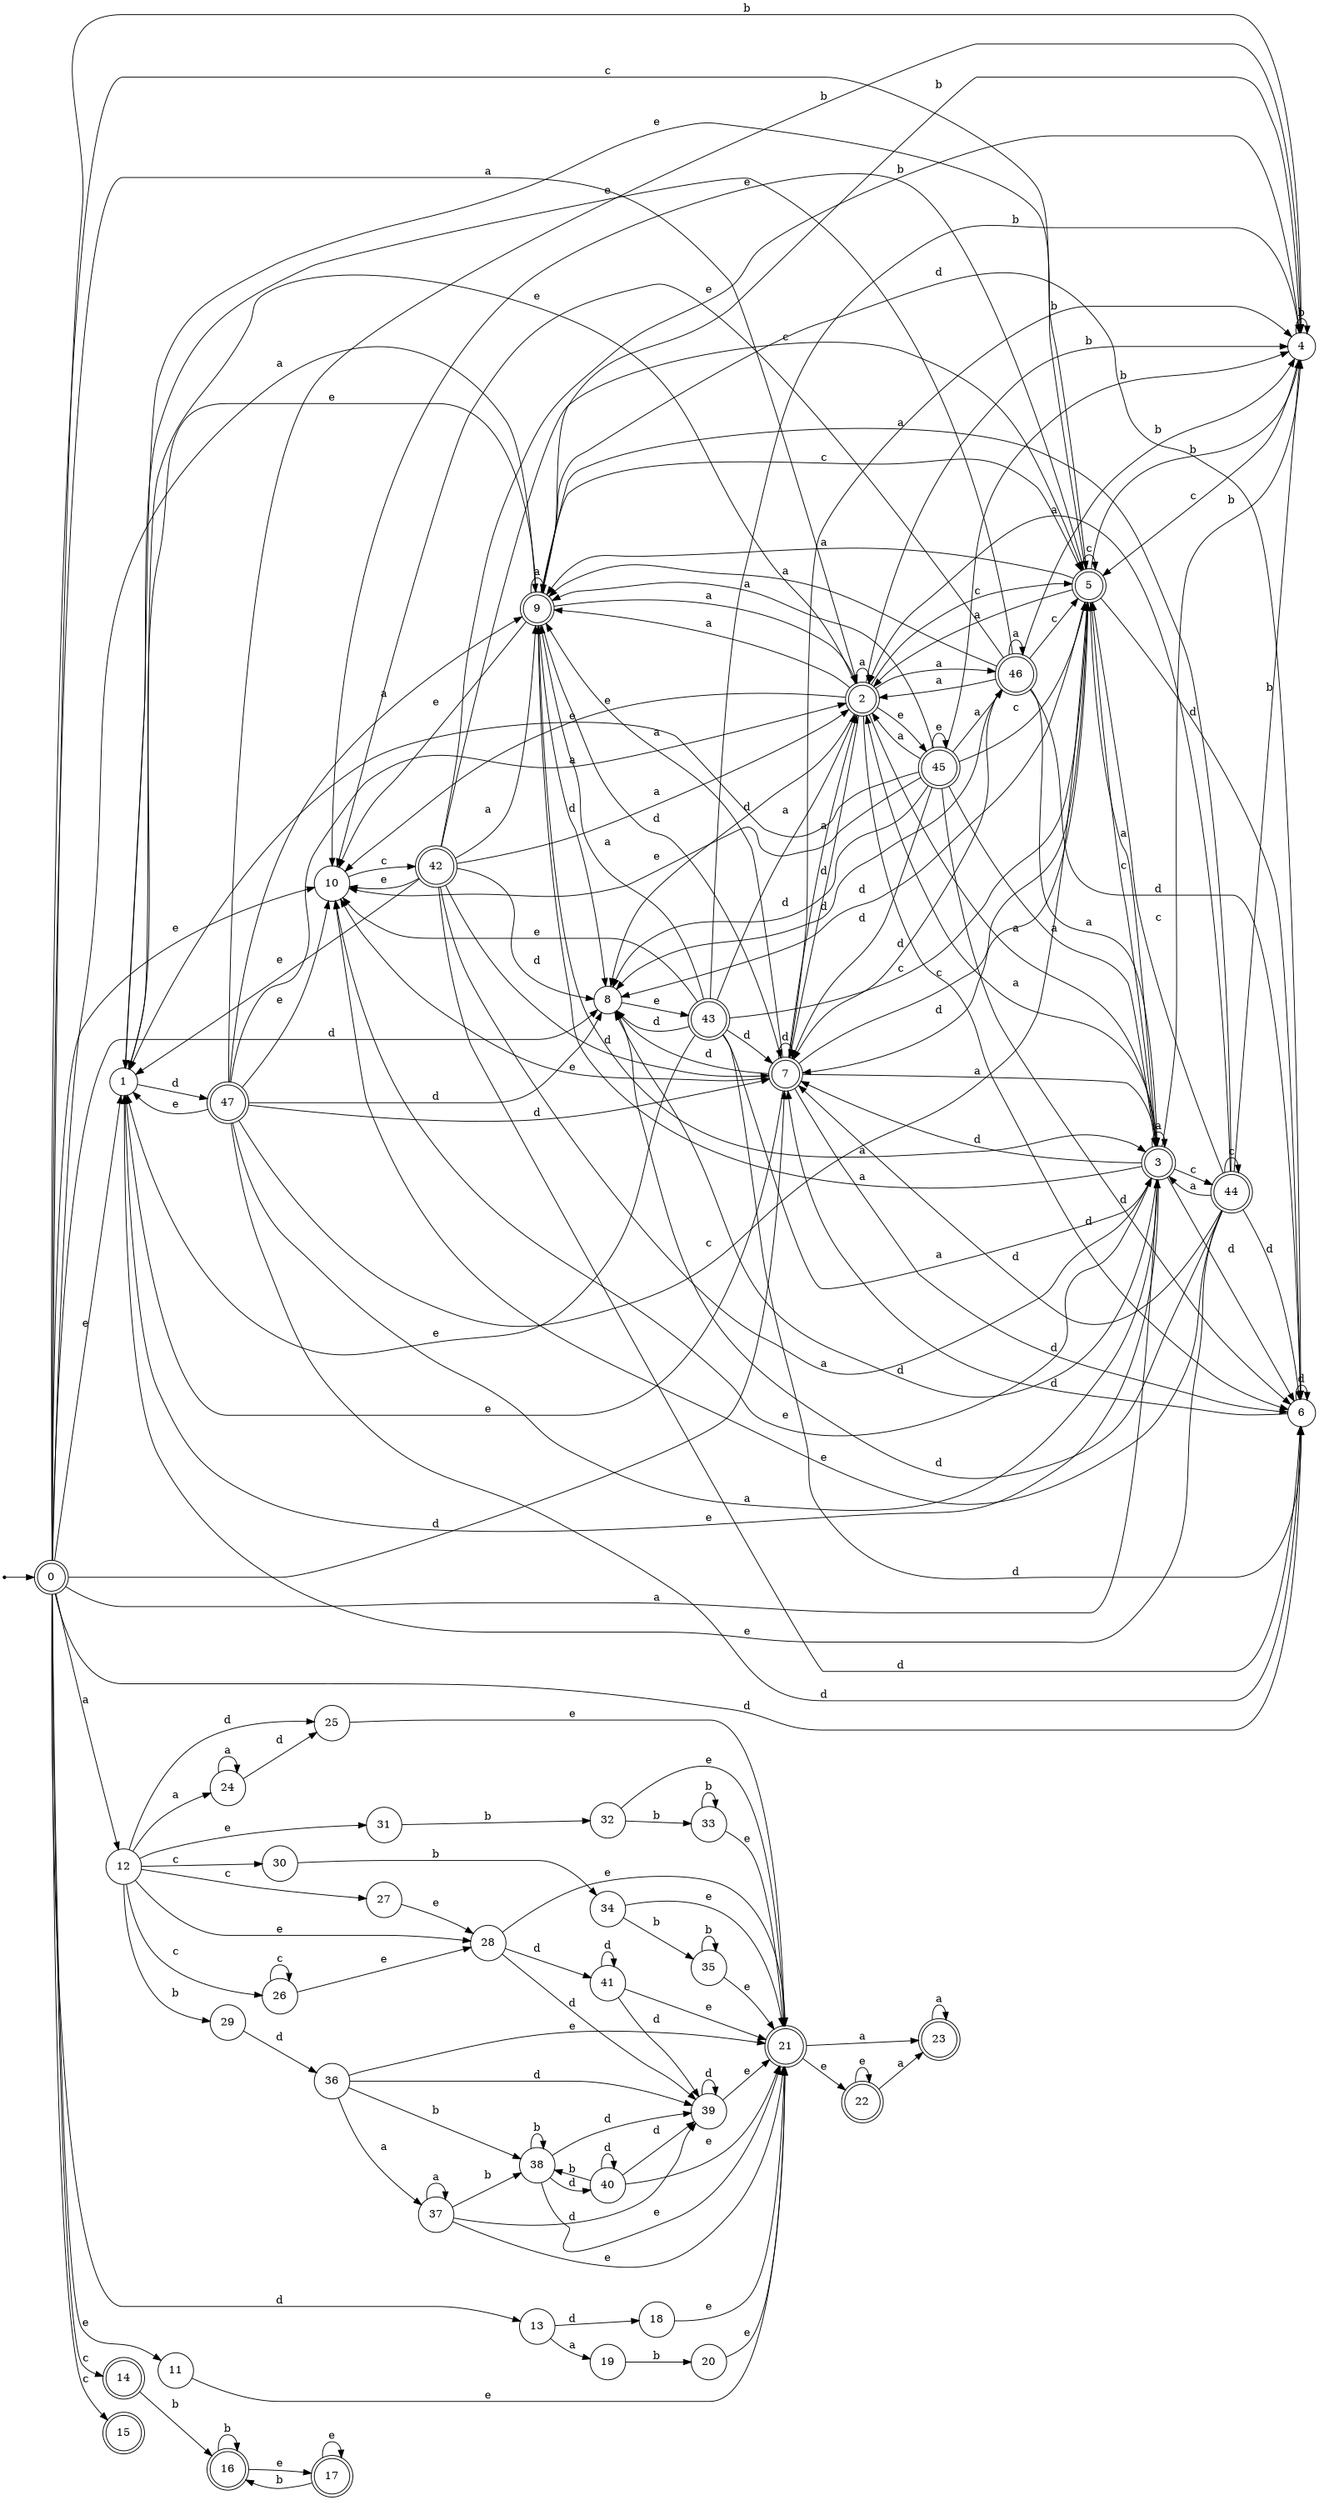 digraph finite_state_machine {
rankdir=LR;
size="20,20";
node [shape = point]; "dummy0"
node [shape = doublecircle]; "0";"dummy0" -> "0";
node [shape = circle]; "1";
node [shape = doublecircle]; "2";node [shape = doublecircle]; "3";node [shape = circle]; "4";
node [shape = doublecircle]; "5";node [shape = circle]; "6";
node [shape = doublecircle]; "7";node [shape = circle]; "8";
node [shape = doublecircle]; "9";node [shape = circle]; "10";
node [shape = circle]; "11";
node [shape = circle]; "12";
node [shape = circle]; "13";
node [shape = doublecircle]; "14";node [shape = doublecircle]; "15";node [shape = doublecircle]; "16";node [shape = doublecircle]; "17";node [shape = circle]; "18";
node [shape = circle]; "19";
node [shape = circle]; "20";
node [shape = doublecircle]; "21";node [shape = doublecircle]; "22";node [shape = doublecircle]; "23";node [shape = circle]; "24";
node [shape = circle]; "25";
node [shape = circle]; "26";
node [shape = circle]; "27";
node [shape = circle]; "28";
node [shape = circle]; "29";
node [shape = circle]; "30";
node [shape = circle]; "31";
node [shape = circle]; "32";
node [shape = circle]; "33";
node [shape = circle]; "34";
node [shape = circle]; "35";
node [shape = circle]; "36";
node [shape = circle]; "37";
node [shape = circle]; "38";
node [shape = circle]; "39";
node [shape = circle]; "40";
node [shape = circle]; "41";
node [shape = doublecircle]; "42";node [shape = doublecircle]; "43";node [shape = doublecircle]; "44";node [shape = doublecircle]; "45";node [shape = doublecircle]; "46";node [shape = doublecircle]; "47";"0" -> "1" [label = "e"];
 "0" -> "10" [label = "e"];
 "0" -> "11" [label = "e"];
 "0" -> "9" [label = "a"];
 "0" -> "2" [label = "a"];
 "0" -> "3" [label = "a"];
 "0" -> "12" [label = "a"];
 "0" -> "4" [label = "b"];
 "0" -> "5" [label = "c"];
 "0" -> "14" [label = "c"];
 "0" -> "15" [label = "c"];
 "0" -> "8" [label = "d"];
 "0" -> "13" [label = "d"];
 "0" -> "6" [label = "d"];
 "0" -> "7" [label = "d"];
 "14" -> "16" [label = "b"];
 "16" -> "16" [label = "b"];
 "16" -> "17" [label = "e"];
 "17" -> "17" [label = "e"];
 "17" -> "16" [label = "b"];
 "13" -> "18" [label = "d"];
 "13" -> "19" [label = "a"];
 "19" -> "20" [label = "b"];
 "20" -> "21" [label = "e"];
 "21" -> "22" [label = "e"];
 "21" -> "23" [label = "a"];
 "23" -> "23" [label = "a"];
 "22" -> "22" [label = "e"];
 "22" -> "23" [label = "a"];
 "18" -> "21" [label = "e"];
 "12" -> "24" [label = "a"];
 "12" -> "25" [label = "d"];
 "12" -> "26" [label = "c"];
 "12" -> "27" [label = "c"];
 "12" -> "30" [label = "c"];
 "12" -> "28" [label = "e"];
 "12" -> "31" [label = "e"];
 "12" -> "29" [label = "b"];
 "31" -> "32" [label = "b"];
 "32" -> "33" [label = "b"];
 "32" -> "21" [label = "e"];
 "33" -> "33" [label = "b"];
 "33" -> "21" [label = "e"];
 "30" -> "34" [label = "b"];
 "34" -> "35" [label = "b"];
 "34" -> "21" [label = "e"];
 "35" -> "35" [label = "b"];
 "35" -> "21" [label = "e"];
 "29" -> "36" [label = "d"];
 "36" -> "37" [label = "a"];
 "36" -> "38" [label = "b"];
 "36" -> "39" [label = "d"];
 "36" -> "21" [label = "e"];
 "39" -> "39" [label = "d"];
 "39" -> "21" [label = "e"];
 "38" -> "38" [label = "b"];
 "38" -> "40" [label = "d"];
 "38" -> "39" [label = "d"];
 "38" -> "21" [label = "e"];
 "40" -> "40" [label = "d"];
 "40" -> "39" [label = "d"];
 "40" -> "38" [label = "b"];
 "40" -> "21" [label = "e"];
 "37" -> "37" [label = "a"];
 "37" -> "38" [label = "b"];
 "37" -> "39" [label = "d"];
 "37" -> "21" [label = "e"];
 "28" -> "41" [label = "d"];
 "28" -> "39" [label = "d"];
 "28" -> "21" [label = "e"];
 "41" -> "41" [label = "d"];
 "41" -> "39" [label = "d"];
 "41" -> "21" [label = "e"];
 "27" -> "28" [label = "e"];
 "26" -> "26" [label = "c"];
 "26" -> "28" [label = "e"];
 "25" -> "21" [label = "e"];
 "24" -> "24" [label = "a"];
 "24" -> "25" [label = "d"];
 "11" -> "21" [label = "e"];
 "10" -> "42" [label = "c"];
 "42" -> "1" [label = "e"];
 "42" -> "10" [label = "e"];
 "42" -> "9" [label = "a"];
 "42" -> "2" [label = "a"];
 "42" -> "3" [label = "a"];
 "42" -> "4" [label = "b"];
 "42" -> "5" [label = "c"];
 "42" -> "8" [label = "d"];
 "42" -> "6" [label = "d"];
 "42" -> "7" [label = "d"];
 "9" -> "9" [label = "a"];
 "9" -> "2" [label = "a"];
 "9" -> "3" [label = "a"];
 "9" -> "1" [label = "e"];
 "9" -> "10" [label = "e"];
 "9" -> "4" [label = "b"];
 "9" -> "5" [label = "c"];
 "9" -> "8" [label = "d"];
 "9" -> "6" [label = "d"];
 "9" -> "7" [label = "d"];
 "8" -> "43" [label = "e"];
 "43" -> "8" [label = "d"];
 "43" -> "6" [label = "d"];
 "43" -> "7" [label = "d"];
 "43" -> "1" [label = "e"];
 "43" -> "10" [label = "e"];
 "43" -> "9" [label = "a"];
 "43" -> "2" [label = "a"];
 "43" -> "3" [label = "a"];
 "43" -> "4" [label = "b"];
 "43" -> "5" [label = "c"];
 "7" -> "8" [label = "d"];
 "7" -> "6" [label = "d"];
 "7" -> "7" [label = "d"];
 "7" -> "1" [label = "e"];
 "7" -> "10" [label = "e"];
 "7" -> "9" [label = "a"];
 "7" -> "2" [label = "a"];
 "7" -> "3" [label = "a"];
 "7" -> "4" [label = "b"];
 "7" -> "5" [label = "c"];
 "6" -> "6" [label = "d"];
 "6" -> "7" [label = "d"];
 "5" -> "5" [label = "c"];
 "5" -> "4" [label = "b"];
 "5" -> "1" [label = "e"];
 "5" -> "10" [label = "e"];
 "5" -> "9" [label = "a"];
 "5" -> "2" [label = "a"];
 "5" -> "3" [label = "a"];
 "5" -> "8" [label = "d"];
 "5" -> "6" [label = "d"];
 "5" -> "7" [label = "d"];
 "4" -> "4" [label = "b"];
 "4" -> "5" [label = "c"];
 "3" -> "9" [label = "a"];
 "3" -> "2" [label = "a"];
 "3" -> "3" [label = "a"];
 "3" -> "44" [label = "c"];
 "3" -> "5" [label = "c"];
 "3" -> "1" [label = "e"];
 "3" -> "10" [label = "e"];
 "3" -> "4" [label = "b"];
 "3" -> "8" [label = "d"];
 "3" -> "6" [label = "d"];
 "3" -> "7" [label = "d"];
 "44" -> "44" [label = "c"];
 "44" -> "5" [label = "c"];
 "44" -> "9" [label = "a"];
 "44" -> "2" [label = "a"];
 "44" -> "3" [label = "a"];
 "44" -> "1" [label = "e"];
 "44" -> "10" [label = "e"];
 "44" -> "4" [label = "b"];
 "44" -> "8" [label = "d"];
 "44" -> "6" [label = "d"];
 "44" -> "7" [label = "d"];
 "2" -> "9" [label = "a"];
 "2" -> "2" [label = "a"];
 "2" -> "3" [label = "a"];
 "2" -> "46" [label = "a"];
 "2" -> "1" [label = "e"];
 "2" -> "10" [label = "e"];
 "2" -> "45" [label = "e"];
 "2" -> "4" [label = "b"];
 "2" -> "5" [label = "c"];
 "2" -> "8" [label = "d"];
 "2" -> "6" [label = "d"];
 "2" -> "7" [label = "d"];
 "46" -> "9" [label = "a"];
 "46" -> "2" [label = "a"];
 "46" -> "3" [label = "a"];
 "46" -> "46" [label = "a"];
 "46" -> "1" [label = "e"];
 "46" -> "10" [label = "e"];
 "46" -> "4" [label = "b"];
 "46" -> "5" [label = "c"];
 "46" -> "8" [label = "d"];
 "46" -> "6" [label = "d"];
 "46" -> "7" [label = "d"];
 "45" -> "1" [label = "e"];
 "45" -> "10" [label = "e"];
 "45" -> "45" [label = "e"];
 "45" -> "9" [label = "a"];
 "45" -> "2" [label = "a"];
 "45" -> "3" [label = "a"];
 "45" -> "46" [label = "a"];
 "45" -> "4" [label = "b"];
 "45" -> "5" [label = "c"];
 "45" -> "8" [label = "d"];
 "45" -> "6" [label = "d"];
 "45" -> "7" [label = "d"];
 "1" -> "47" [label = "d"];
 "47" -> "1" [label = "e"];
 "47" -> "10" [label = "e"];
 "47" -> "9" [label = "a"];
 "47" -> "2" [label = "a"];
 "47" -> "3" [label = "a"];
 "47" -> "4" [label = "b"];
 "47" -> "5" [label = "c"];
 "47" -> "8" [label = "d"];
 "47" -> "6" [label = "d"];
 "47" -> "7" [label = "d"];
 }
